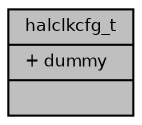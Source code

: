 digraph "halclkcfg_t"
{
  bgcolor="transparent";
  edge [fontname="Helvetica",fontsize="8",labelfontname="Helvetica",labelfontsize="8"];
  node [fontname="Helvetica",fontsize="8",shape=record];
  Node1 [label="{halclkcfg_t\n|+ dummy\l|}",height=0.2,width=0.4,color="black", fillcolor="grey75", style="filled", fontcolor="black"];
}
